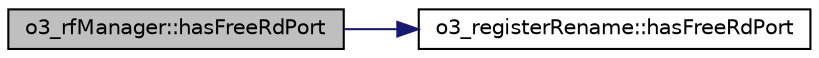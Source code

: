 digraph G
{
  edge [fontname="Helvetica",fontsize="10",labelfontname="Helvetica",labelfontsize="10"];
  node [fontname="Helvetica",fontsize="10",shape=record];
  rankdir=LR;
  Node1 [label="o3_rfManager::hasFreeRdPort",height=0.2,width=0.4,color="black", fillcolor="grey75", style="filled" fontcolor="black"];
  Node1 -> Node2 [color="midnightblue",fontsize="10",style="solid",fontname="Helvetica"];
  Node2 [label="o3_registerRename::hasFreeRdPort",height=0.2,width=0.4,color="black", fillcolor="white", style="filled",URL="$classo3__registerRename.html#a641c81a3e668177ef756fbeaa7c0998f"];
}
